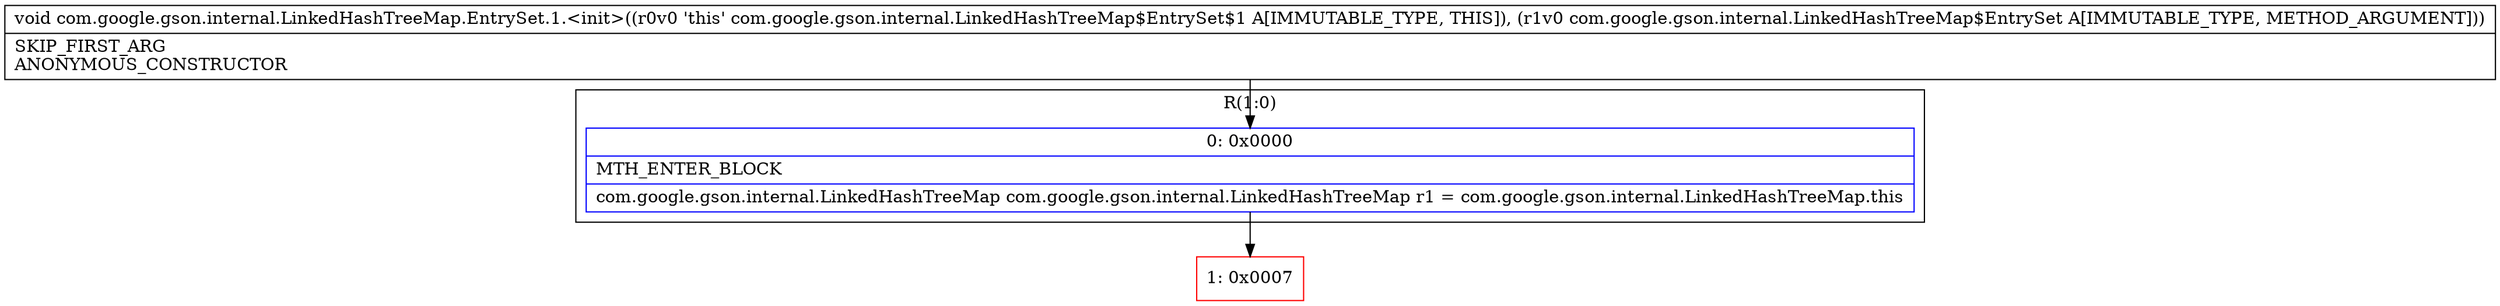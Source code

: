 digraph "CFG forcom.google.gson.internal.LinkedHashTreeMap.EntrySet.1.\<init\>(Lcom\/google\/gson\/internal\/LinkedHashTreeMap$EntrySet;)V" {
subgraph cluster_Region_1779524562 {
label = "R(1:0)";
node [shape=record,color=blue];
Node_0 [shape=record,label="{0\:\ 0x0000|MTH_ENTER_BLOCK\l|com.google.gson.internal.LinkedHashTreeMap com.google.gson.internal.LinkedHashTreeMap r1 = com.google.gson.internal.LinkedHashTreeMap.this\l}"];
}
Node_1 [shape=record,color=red,label="{1\:\ 0x0007}"];
MethodNode[shape=record,label="{void com.google.gson.internal.LinkedHashTreeMap.EntrySet.1.\<init\>((r0v0 'this' com.google.gson.internal.LinkedHashTreeMap$EntrySet$1 A[IMMUTABLE_TYPE, THIS]), (r1v0 com.google.gson.internal.LinkedHashTreeMap$EntrySet A[IMMUTABLE_TYPE, METHOD_ARGUMENT]))  | SKIP_FIRST_ARG\lANONYMOUS_CONSTRUCTOR\l}"];
MethodNode -> Node_0;
Node_0 -> Node_1;
}

